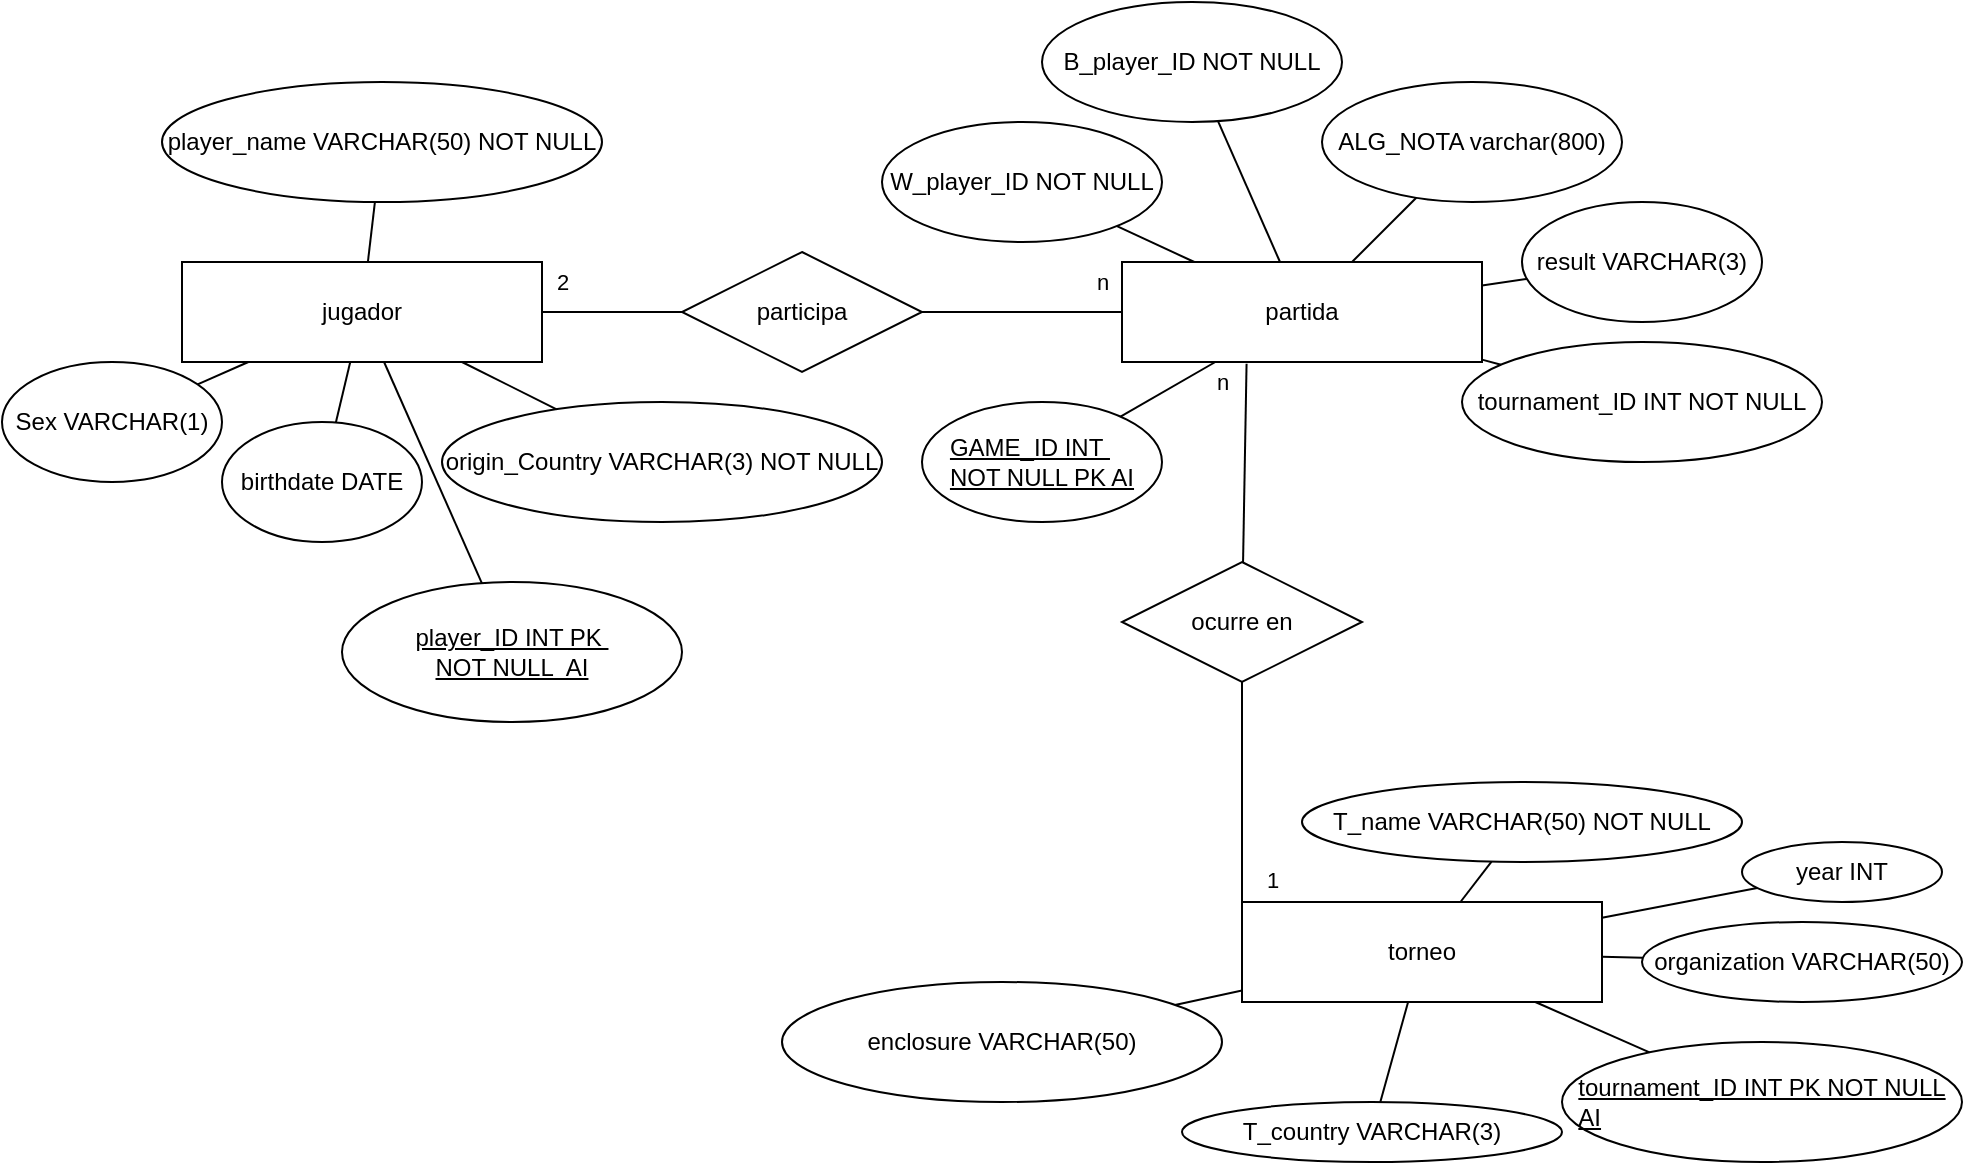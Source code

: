<mxfile version="24.4.8" type="github">
  <diagram id="R2lEEEUBdFMjLlhIrx00" name="Page-1">
    <mxGraphModel dx="1173" dy="667" grid="1" gridSize="10" guides="1" tooltips="1" connect="1" arrows="1" fold="1" page="1" pageScale="1" pageWidth="850" pageHeight="1100" math="0" shadow="0" extFonts="Permanent Marker^https://fonts.googleapis.com/css?family=Permanent+Marker">
      <root>
        <mxCell id="0" />
        <mxCell id="1" parent="0" />
        <mxCell id="FgS3E7rgd5K3UpmtMlfv-1" value="jugador" style="whiteSpace=wrap;html=1;align=center;" vertex="1" parent="1">
          <mxGeometry x="240" y="500" width="180" height="50" as="geometry" />
        </mxCell>
        <mxCell id="FgS3E7rgd5K3UpmtMlfv-2" value="&lt;span style=&quot;text-align: left; text-wrap: nowrap;&quot;&gt;player_name VARCHAR(50) NOT NULL&lt;/span&gt;" style="ellipse;whiteSpace=wrap;html=1;align=center;" vertex="1" parent="1">
          <mxGeometry x="230" y="410" width="220" height="60" as="geometry" />
        </mxCell>
        <mxCell id="FgS3E7rgd5K3UpmtMlfv-3" value="&lt;span style=&quot;text-align: left; text-wrap: nowrap;&quot;&gt;origin_Country VARCHAR(3) NOT NULL&lt;/span&gt;" style="ellipse;whiteSpace=wrap;html=1;align=center;" vertex="1" parent="1">
          <mxGeometry x="370" y="570" width="220" height="60" as="geometry" />
        </mxCell>
        <mxCell id="FgS3E7rgd5K3UpmtMlfv-4" value="&lt;span style=&quot;text-align: left; text-wrap: nowrap;&quot;&gt;Sex VARCHAR(1)&lt;/span&gt;" style="ellipse;whiteSpace=wrap;html=1;align=center;" vertex="1" parent="1">
          <mxGeometry x="150" y="550" width="110" height="60" as="geometry" />
        </mxCell>
        <mxCell id="FgS3E7rgd5K3UpmtMlfv-5" value="&lt;span style=&quot;text-align: left; text-wrap: nowrap;&quot;&gt;birthdate DATE&lt;/span&gt;" style="ellipse;whiteSpace=wrap;html=1;align=center;" vertex="1" parent="1">
          <mxGeometry x="260" y="580" width="100" height="60" as="geometry" />
        </mxCell>
        <mxCell id="FgS3E7rgd5K3UpmtMlfv-6" value="" style="endArrow=none;html=1;rounded=0;" edge="1" parent="1" source="FgS3E7rgd5K3UpmtMlfv-1" target="FgS3E7rgd5K3UpmtMlfv-3">
          <mxGeometry relative="1" as="geometry">
            <mxPoint x="320" y="470" as="sourcePoint" />
            <mxPoint x="480" y="470" as="targetPoint" />
          </mxGeometry>
        </mxCell>
        <mxCell id="FgS3E7rgd5K3UpmtMlfv-7" value="" style="endArrow=none;html=1;rounded=0;" edge="1" parent="1" source="FgS3E7rgd5K3UpmtMlfv-1" target="FgS3E7rgd5K3UpmtMlfv-2">
          <mxGeometry relative="1" as="geometry">
            <mxPoint x="358" y="510" as="sourcePoint" />
            <mxPoint x="379" y="479" as="targetPoint" />
          </mxGeometry>
        </mxCell>
        <mxCell id="FgS3E7rgd5K3UpmtMlfv-8" value="" style="endArrow=none;html=1;rounded=0;" edge="1" parent="1" source="FgS3E7rgd5K3UpmtMlfv-1" target="FgS3E7rgd5K3UpmtMlfv-4">
          <mxGeometry relative="1" as="geometry">
            <mxPoint x="368" y="520" as="sourcePoint" />
            <mxPoint x="389" y="489" as="targetPoint" />
          </mxGeometry>
        </mxCell>
        <mxCell id="FgS3E7rgd5K3UpmtMlfv-9" value="" style="endArrow=none;html=1;rounded=0;" edge="1" parent="1" source="FgS3E7rgd5K3UpmtMlfv-5" target="FgS3E7rgd5K3UpmtMlfv-1">
          <mxGeometry relative="1" as="geometry">
            <mxPoint x="378" y="530" as="sourcePoint" />
            <mxPoint x="399" y="499" as="targetPoint" />
          </mxGeometry>
        </mxCell>
        <mxCell id="FgS3E7rgd5K3UpmtMlfv-10" value="partida" style="whiteSpace=wrap;html=1;align=center;" vertex="1" parent="1">
          <mxGeometry x="710" y="500" width="180" height="50" as="geometry" />
        </mxCell>
        <mxCell id="FgS3E7rgd5K3UpmtMlfv-11" value="&lt;span style=&quot;text-align: left; text-wrap: nowrap;&quot;&gt;W_player_ID NOT NULL&lt;/span&gt;" style="ellipse;whiteSpace=wrap;html=1;align=center;" vertex="1" parent="1">
          <mxGeometry x="590" y="430" width="140" height="60" as="geometry" />
        </mxCell>
        <mxCell id="FgS3E7rgd5K3UpmtMlfv-12" value="&lt;span style=&quot;text-align: left; text-wrap: nowrap;&quot;&gt;result VARCHAR(3)&lt;/span&gt;" style="ellipse;whiteSpace=wrap;html=1;align=center;" vertex="1" parent="1">
          <mxGeometry x="910" y="470" width="120" height="60" as="geometry" />
        </mxCell>
        <mxCell id="FgS3E7rgd5K3UpmtMlfv-13" value="&lt;div style=&quot;text-align: left;&quot;&gt;&lt;span style=&quot;background-color: initial; text-wrap: nowrap;&quot;&gt;tournament_ID INT NOT NULL&lt;/span&gt;&lt;/div&gt;" style="ellipse;whiteSpace=wrap;html=1;align=center;" vertex="1" parent="1">
          <mxGeometry x="880" y="540" width="180" height="60" as="geometry" />
        </mxCell>
        <mxCell id="FgS3E7rgd5K3UpmtMlfv-14" value="&lt;div style=&quot;text-align: left;&quot;&gt;&lt;span style=&quot;text-wrap: nowrap;&quot;&gt;ALG_NOTA varchar(800)&lt;/span&gt;&lt;/div&gt;" style="ellipse;whiteSpace=wrap;html=1;align=center;" vertex="1" parent="1">
          <mxGeometry x="810" y="410" width="150" height="60" as="geometry" />
        </mxCell>
        <mxCell id="FgS3E7rgd5K3UpmtMlfv-15" value="" style="endArrow=none;html=1;rounded=0;" edge="1" parent="1" source="FgS3E7rgd5K3UpmtMlfv-10" target="FgS3E7rgd5K3UpmtMlfv-12">
          <mxGeometry relative="1" as="geometry">
            <mxPoint x="800" y="470" as="sourcePoint" />
            <mxPoint x="960" y="470" as="targetPoint" />
          </mxGeometry>
        </mxCell>
        <mxCell id="FgS3E7rgd5K3UpmtMlfv-16" value="" style="endArrow=none;html=1;rounded=0;" edge="1" parent="1" source="FgS3E7rgd5K3UpmtMlfv-10" target="FgS3E7rgd5K3UpmtMlfv-11">
          <mxGeometry relative="1" as="geometry">
            <mxPoint x="838" y="510" as="sourcePoint" />
            <mxPoint x="859" y="479" as="targetPoint" />
          </mxGeometry>
        </mxCell>
        <mxCell id="FgS3E7rgd5K3UpmtMlfv-17" value="" style="endArrow=none;html=1;rounded=0;" edge="1" parent="1" source="FgS3E7rgd5K3UpmtMlfv-10" target="FgS3E7rgd5K3UpmtMlfv-13">
          <mxGeometry relative="1" as="geometry">
            <mxPoint x="848" y="520" as="sourcePoint" />
            <mxPoint x="869" y="489" as="targetPoint" />
          </mxGeometry>
        </mxCell>
        <mxCell id="FgS3E7rgd5K3UpmtMlfv-18" value="" style="endArrow=none;html=1;rounded=0;" edge="1" parent="1" source="FgS3E7rgd5K3UpmtMlfv-14" target="FgS3E7rgd5K3UpmtMlfv-10">
          <mxGeometry relative="1" as="geometry">
            <mxPoint x="858" y="530" as="sourcePoint" />
            <mxPoint x="879" y="499" as="targetPoint" />
          </mxGeometry>
        </mxCell>
        <mxCell id="FgS3E7rgd5K3UpmtMlfv-19" value="&lt;span style=&quot;text-align: left; text-wrap: nowrap;&quot;&gt;&lt;u&gt;player_ID INT PK&amp;nbsp;&lt;/u&gt;&lt;/span&gt;&lt;div&gt;&lt;span style=&quot;text-align: left; text-wrap: nowrap;&quot;&gt;&lt;u&gt;NOT NULL&amp;nbsp; AI&lt;/u&gt;&lt;/span&gt;&lt;/div&gt;" style="ellipse;whiteSpace=wrap;html=1;align=center;" vertex="1" parent="1">
          <mxGeometry x="320" y="660" width="170" height="70" as="geometry" />
        </mxCell>
        <mxCell id="FgS3E7rgd5K3UpmtMlfv-20" value="&lt;span style=&quot;text-align: left; text-wrap: nowrap;&quot;&gt;B_player_ID NOT NULL&lt;/span&gt;" style="ellipse;whiteSpace=wrap;html=1;align=center;" vertex="1" parent="1">
          <mxGeometry x="670" y="370" width="150" height="60" as="geometry" />
        </mxCell>
        <mxCell id="FgS3E7rgd5K3UpmtMlfv-21" value="" style="endArrow=none;html=1;rounded=0;" edge="1" parent="1" source="FgS3E7rgd5K3UpmtMlfv-10" target="FgS3E7rgd5K3UpmtMlfv-20">
          <mxGeometry relative="1" as="geometry">
            <mxPoint x="792" y="510" as="sourcePoint" />
            <mxPoint x="771" y="479" as="targetPoint" />
          </mxGeometry>
        </mxCell>
        <mxCell id="FgS3E7rgd5K3UpmtMlfv-23" value="participa" style="shape=rhombus;perimeter=rhombusPerimeter;whiteSpace=wrap;html=1;align=center;" vertex="1" parent="1">
          <mxGeometry x="490" y="495" width="120" height="60" as="geometry" />
        </mxCell>
        <mxCell id="FgS3E7rgd5K3UpmtMlfv-24" value="" style="endArrow=none;html=1;rounded=0;" edge="1" parent="1" source="FgS3E7rgd5K3UpmtMlfv-19" target="FgS3E7rgd5K3UpmtMlfv-1">
          <mxGeometry relative="1" as="geometry">
            <mxPoint x="299" y="600" as="sourcePoint" />
            <mxPoint x="324" y="560" as="targetPoint" />
          </mxGeometry>
        </mxCell>
        <mxCell id="FgS3E7rgd5K3UpmtMlfv-25" value="2" style="endArrow=none;html=1;rounded=0;" edge="1" parent="1" source="FgS3E7rgd5K3UpmtMlfv-23" target="FgS3E7rgd5K3UpmtMlfv-1">
          <mxGeometry x="0.714" y="-15" relative="1" as="geometry">
            <mxPoint x="416" y="671" as="sourcePoint" />
            <mxPoint x="354" y="560" as="targetPoint" />
            <mxPoint as="offset" />
          </mxGeometry>
        </mxCell>
        <mxCell id="FgS3E7rgd5K3UpmtMlfv-26" value="n" style="endArrow=none;html=1;rounded=0;" edge="1" parent="1" source="FgS3E7rgd5K3UpmtMlfv-10" target="FgS3E7rgd5K3UpmtMlfv-23">
          <mxGeometry x="-0.8" y="-15" relative="1" as="geometry">
            <mxPoint x="670" y="524.58" as="sourcePoint" />
            <mxPoint x="600" y="524.58" as="targetPoint" />
            <mxPoint as="offset" />
          </mxGeometry>
        </mxCell>
        <mxCell id="FgS3E7rgd5K3UpmtMlfv-31" value="torneo" style="whiteSpace=wrap;html=1;align=center;" vertex="1" parent="1">
          <mxGeometry x="770" y="820" width="180" height="50" as="geometry" />
        </mxCell>
        <mxCell id="FgS3E7rgd5K3UpmtMlfv-32" value="&lt;div style=&quot;text-align: left;&quot;&gt;&lt;span style=&quot;background-color: initial; text-wrap: nowrap;&quot;&gt;T_country VARCHAR(3)&lt;/span&gt;&lt;/div&gt;" style="ellipse;whiteSpace=wrap;html=1;align=center;" vertex="1" parent="1">
          <mxGeometry x="740" y="920" width="190" height="30" as="geometry" />
        </mxCell>
        <mxCell id="FgS3E7rgd5K3UpmtMlfv-33" value="&lt;span style=&quot;text-align: left;&quot;&gt;&lt;span style=&quot;text-wrap: nowrap;&quot;&gt;organization&amp;nbsp;VARCHAR(50)&lt;/span&gt;&lt;/span&gt;" style="ellipse;whiteSpace=wrap;html=1;align=center;" vertex="1" parent="1">
          <mxGeometry x="970" y="830" width="160" height="40" as="geometry" />
        </mxCell>
        <mxCell id="FgS3E7rgd5K3UpmtMlfv-34" value="&lt;div style=&quot;text-align: left;&quot;&gt;&lt;span style=&quot;background-color: initial; text-wrap: nowrap;&quot;&gt;&lt;u&gt;tournament_ID INT PK NOT NULL&lt;/u&gt;&lt;/span&gt;&lt;/div&gt;&lt;div style=&quot;text-align: left;&quot;&gt;&lt;span style=&quot;background-color: initial; text-wrap: nowrap;&quot;&gt;&lt;u&gt;AI&lt;/u&gt;&lt;/span&gt;&lt;/div&gt;" style="ellipse;whiteSpace=wrap;html=1;align=center;" vertex="1" parent="1">
          <mxGeometry x="930" y="890" width="200" height="60" as="geometry" />
        </mxCell>
        <mxCell id="FgS3E7rgd5K3UpmtMlfv-35" value="&lt;div style=&quot;text-align: left;&quot;&gt;&lt;span style=&quot;text-wrap: nowrap;&quot;&gt;year INT&lt;/span&gt;&lt;/div&gt;" style="ellipse;whiteSpace=wrap;html=1;align=center;" vertex="1" parent="1">
          <mxGeometry x="1020" y="790" width="100" height="30" as="geometry" />
        </mxCell>
        <mxCell id="FgS3E7rgd5K3UpmtMlfv-36" value="" style="endArrow=none;html=1;rounded=0;" edge="1" parent="1" source="FgS3E7rgd5K3UpmtMlfv-31" target="FgS3E7rgd5K3UpmtMlfv-33">
          <mxGeometry relative="1" as="geometry">
            <mxPoint x="860" y="790" as="sourcePoint" />
            <mxPoint x="1020" y="790" as="targetPoint" />
          </mxGeometry>
        </mxCell>
        <mxCell id="FgS3E7rgd5K3UpmtMlfv-37" value="" style="endArrow=none;html=1;rounded=0;" edge="1" parent="1" source="FgS3E7rgd5K3UpmtMlfv-31" target="FgS3E7rgd5K3UpmtMlfv-43">
          <mxGeometry relative="1" as="geometry">
            <mxPoint x="858" y="870" as="sourcePoint" />
            <mxPoint x="919" y="799" as="targetPoint" />
          </mxGeometry>
        </mxCell>
        <mxCell id="FgS3E7rgd5K3UpmtMlfv-38" value="" style="endArrow=none;html=1;rounded=0;" edge="1" parent="1" source="FgS3E7rgd5K3UpmtMlfv-31" target="FgS3E7rgd5K3UpmtMlfv-34">
          <mxGeometry relative="1" as="geometry">
            <mxPoint x="908" y="840" as="sourcePoint" />
            <mxPoint x="929" y="809" as="targetPoint" />
          </mxGeometry>
        </mxCell>
        <mxCell id="FgS3E7rgd5K3UpmtMlfv-39" value="" style="endArrow=none;html=1;rounded=0;" edge="1" parent="1" source="FgS3E7rgd5K3UpmtMlfv-35" target="FgS3E7rgd5K3UpmtMlfv-31">
          <mxGeometry relative="1" as="geometry">
            <mxPoint x="918" y="850" as="sourcePoint" />
            <mxPoint x="939" y="819" as="targetPoint" />
          </mxGeometry>
        </mxCell>
        <mxCell id="FgS3E7rgd5K3UpmtMlfv-40" value="&lt;span style=&quot;text-align: left; text-wrap: nowrap;&quot;&gt;T_name VARCHAR(50) NOT NULL&lt;/span&gt;" style="ellipse;whiteSpace=wrap;html=1;align=center;" vertex="1" parent="1">
          <mxGeometry x="800" y="760" width="220" height="40" as="geometry" />
        </mxCell>
        <mxCell id="FgS3E7rgd5K3UpmtMlfv-41" value="" style="endArrow=none;html=1;rounded=0;" edge="1" parent="1" source="FgS3E7rgd5K3UpmtMlfv-31" target="FgS3E7rgd5K3UpmtMlfv-40">
          <mxGeometry relative="1" as="geometry">
            <mxPoint x="852" y="830" as="sourcePoint" />
            <mxPoint x="831" y="799" as="targetPoint" />
          </mxGeometry>
        </mxCell>
        <mxCell id="FgS3E7rgd5K3UpmtMlfv-42" value="1" style="endArrow=none;html=1;rounded=0;exitX=0;exitY=0;exitDx=0;exitDy=0;" edge="1" parent="1">
          <mxGeometry x="-0.8" y="-15" relative="1" as="geometry">
            <mxPoint x="770.0" y="820" as="sourcePoint" />
            <mxPoint x="770" y="710" as="targetPoint" />
            <mxPoint as="offset" />
          </mxGeometry>
        </mxCell>
        <mxCell id="FgS3E7rgd5K3UpmtMlfv-43" value="&lt;div style=&quot;text-align: left;&quot;&gt;&lt;span style=&quot;background-color: initial; text-wrap: nowrap;&quot;&gt;enclosure VARCHAR(50)&lt;/span&gt;&lt;/div&gt;" style="ellipse;whiteSpace=wrap;html=1;align=center;" vertex="1" parent="1">
          <mxGeometry x="540" y="860" width="220" height="60" as="geometry" />
        </mxCell>
        <mxCell id="FgS3E7rgd5K3UpmtMlfv-44" value="" style="endArrow=none;html=1;rounded=0;" edge="1" parent="1" source="FgS3E7rgd5K3UpmtMlfv-31" target="FgS3E7rgd5K3UpmtMlfv-32">
          <mxGeometry relative="1" as="geometry">
            <mxPoint x="789" y="880" as="sourcePoint" />
            <mxPoint x="733" y="898" as="targetPoint" />
          </mxGeometry>
        </mxCell>
        <mxCell id="FgS3E7rgd5K3UpmtMlfv-45" value="ocurre en" style="shape=rhombus;perimeter=rhombusPerimeter;whiteSpace=wrap;html=1;align=center;" vertex="1" parent="1">
          <mxGeometry x="710" y="650" width="120" height="60" as="geometry" />
        </mxCell>
        <mxCell id="FgS3E7rgd5K3UpmtMlfv-46" value="n" style="endArrow=none;html=1;rounded=0;exitX=0.346;exitY=1.017;exitDx=0;exitDy=0;exitPerimeter=0;" edge="1" parent="1" source="FgS3E7rgd5K3UpmtMlfv-10" target="FgS3E7rgd5K3UpmtMlfv-45">
          <mxGeometry x="-0.812" y="-12" relative="1" as="geometry">
            <mxPoint x="770" y="540" as="sourcePoint" />
            <mxPoint x="930" y="540" as="targetPoint" />
            <mxPoint as="offset" />
          </mxGeometry>
        </mxCell>
        <mxCell id="FgS3E7rgd5K3UpmtMlfv-48" value="&lt;div style=&quot;text-align: left;&quot;&gt;&lt;span style=&quot;background-color: initial; text-wrap: nowrap;&quot;&gt;&lt;u&gt;GAME_ID INT&amp;nbsp;&lt;/u&gt;&lt;/span&gt;&lt;/div&gt;&lt;div style=&quot;text-align: left;&quot;&gt;&lt;span style=&quot;background-color: initial; text-wrap: nowrap;&quot;&gt;&lt;u&gt;NOT NULL PK AI&lt;/u&gt;&lt;/span&gt;&lt;/div&gt;" style="ellipse;whiteSpace=wrap;html=1;align=center;" vertex="1" parent="1">
          <mxGeometry x="610" y="570" width="120" height="60" as="geometry" />
        </mxCell>
        <mxCell id="FgS3E7rgd5K3UpmtMlfv-49" value="" style="endArrow=none;html=1;rounded=0;" edge="1" parent="1" source="FgS3E7rgd5K3UpmtMlfv-48" target="FgS3E7rgd5K3UpmtMlfv-10">
          <mxGeometry relative="1" as="geometry">
            <mxPoint x="792" y="510" as="sourcePoint" />
            <mxPoint x="771" y="479" as="targetPoint" />
          </mxGeometry>
        </mxCell>
      </root>
    </mxGraphModel>
  </diagram>
</mxfile>
